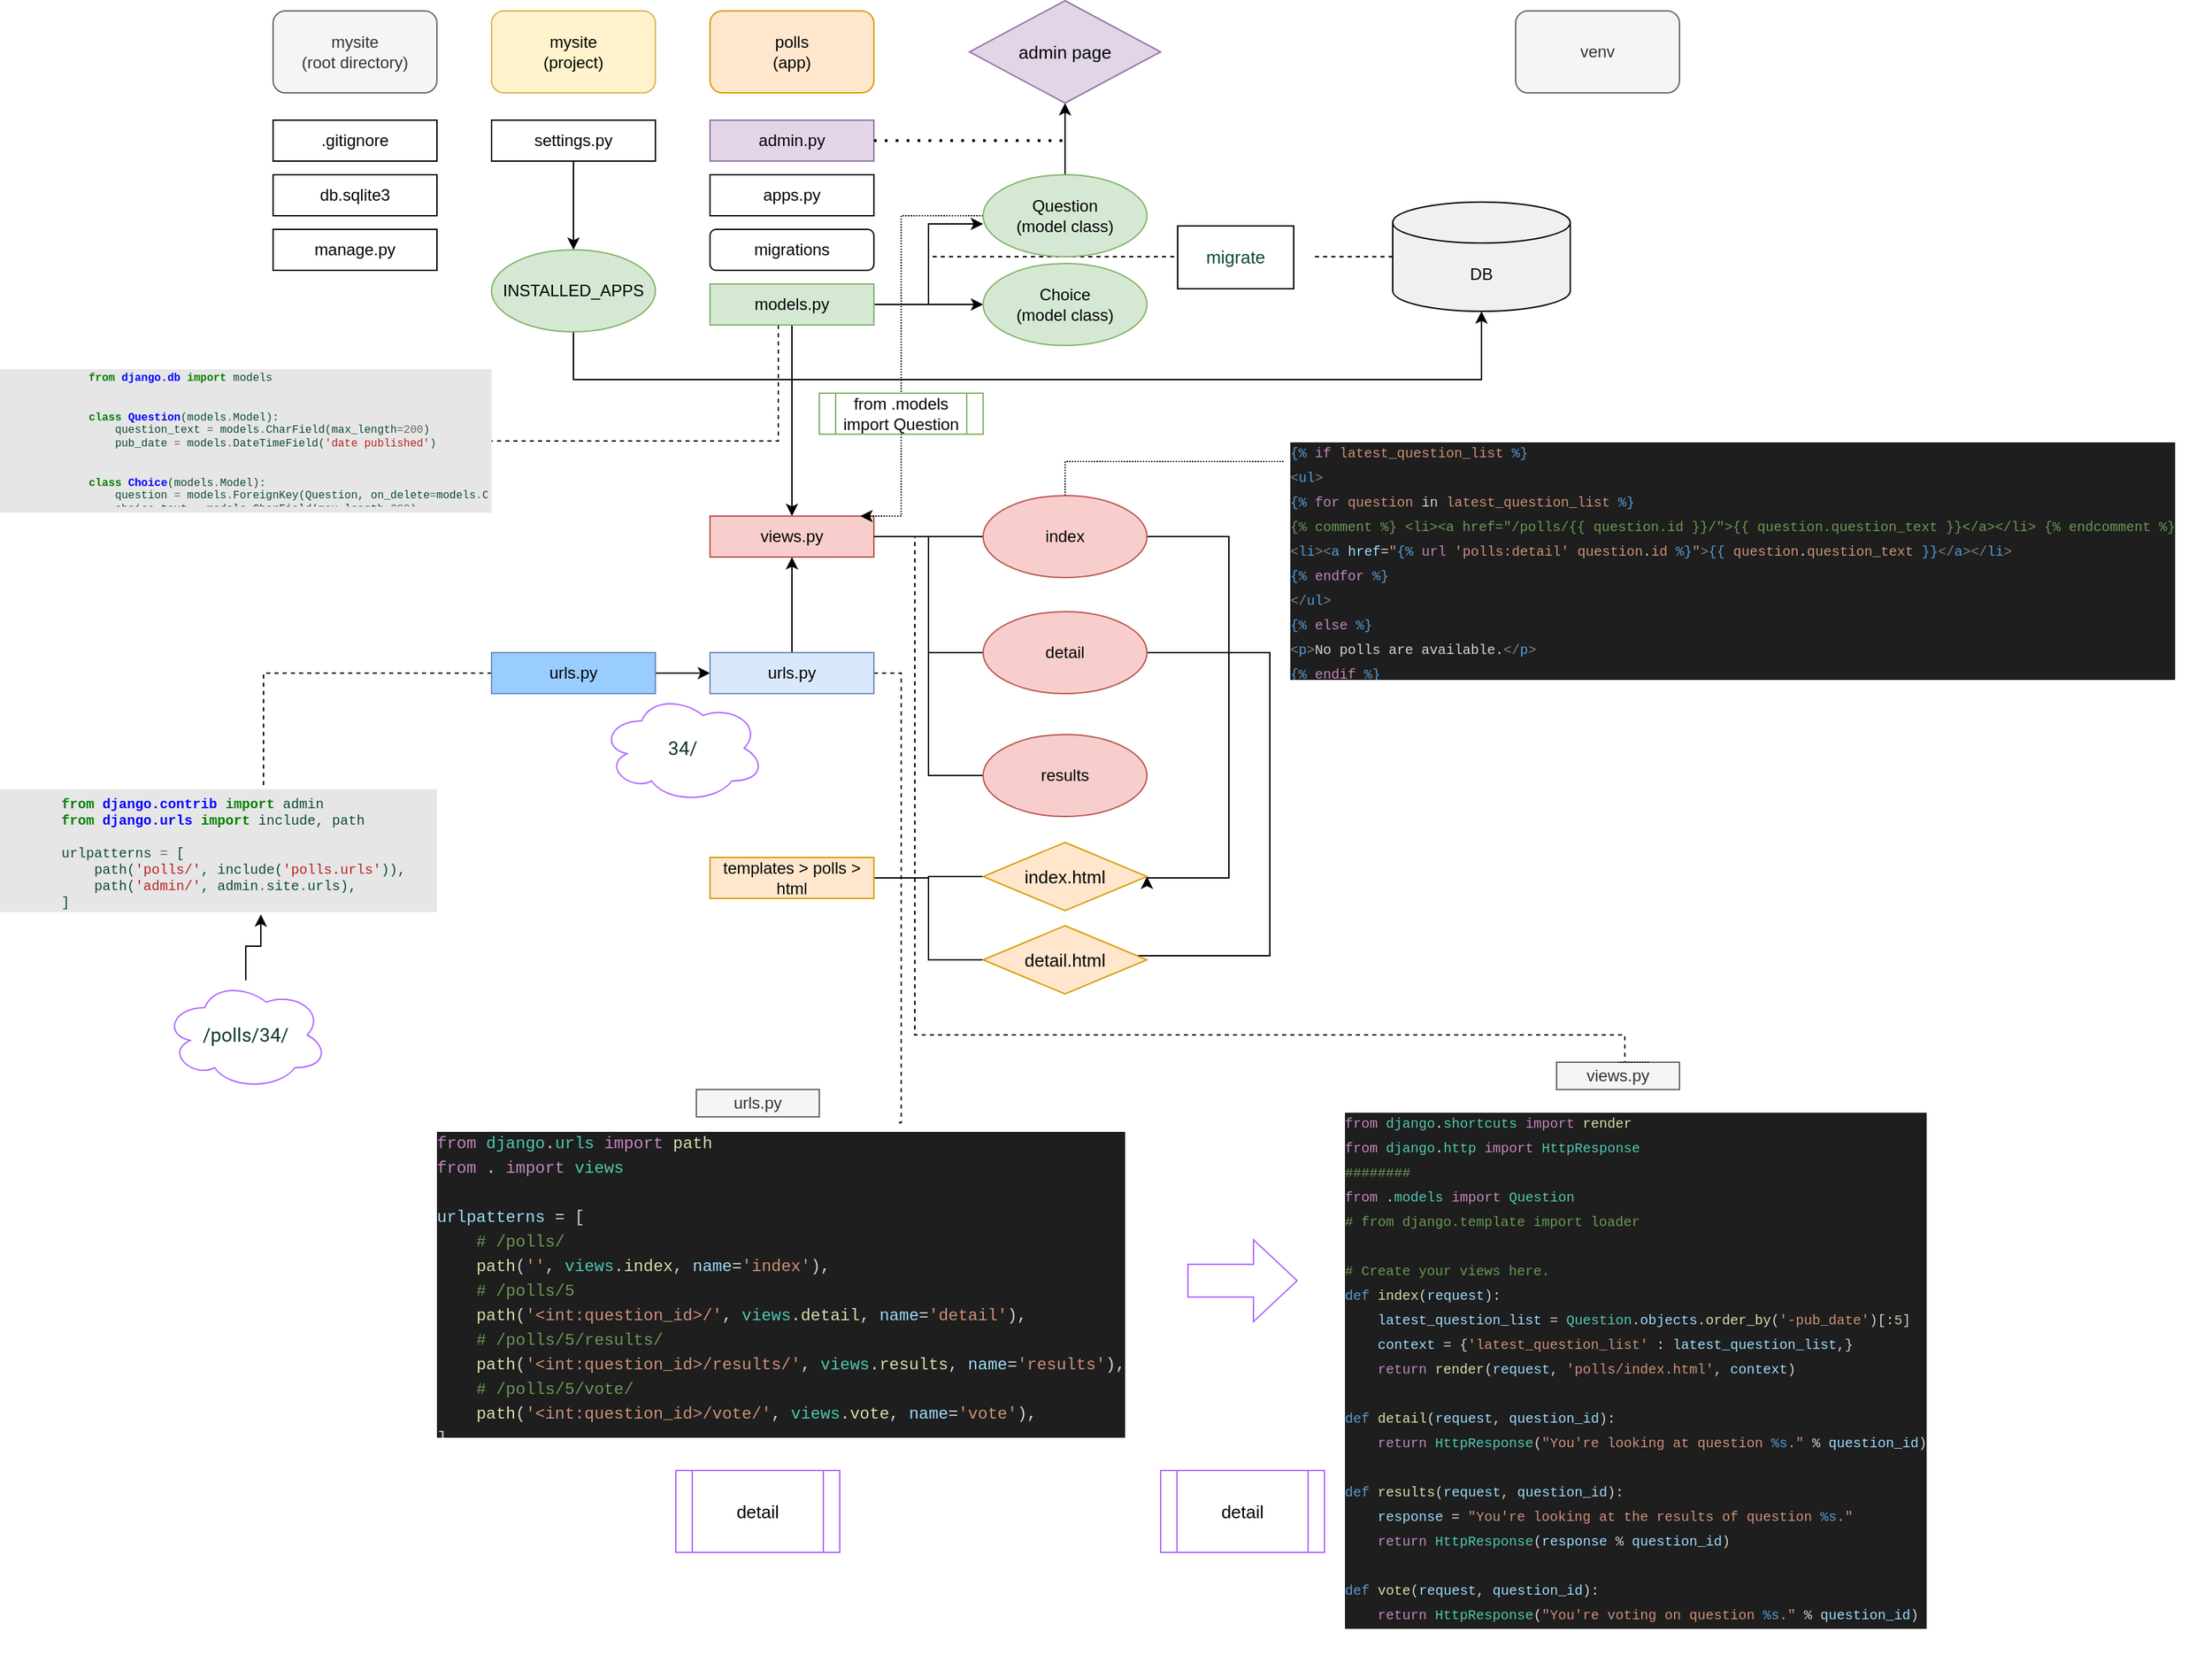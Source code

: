 <mxfile version="15.0.6" type="device"><diagram id="5Y-TuCIRkv6hMCjjfvMP" name="Page-1"><mxGraphModel dx="2521" dy="1010" grid="1" gridSize="10" guides="1" tooltips="1" connect="1" arrows="1" fold="1" page="1" pageScale="1" pageWidth="827" pageHeight="1169" math="0" shadow="0"><root><mxCell id="0"/><mxCell id="1" parent="0"/><mxCell id="mrNbtPXrURU2hSH1dkUF-2" value="mysite&lt;br&gt;(project)" style="rounded=1;whiteSpace=wrap;html=1;fillColor=#fff2cc;strokeColor=#d6b656;" parent="1" vertex="1"><mxGeometry x="200" y="40" width="120" height="60" as="geometry"/></mxCell><mxCell id="mrNbtPXrURU2hSH1dkUF-3" value="mysite&lt;br&gt;(root directory)" style="rounded=1;whiteSpace=wrap;html=1;fillColor=#f5f5f5;strokeColor=#666666;fontColor=#333333;" parent="1" vertex="1"><mxGeometry x="40" y="40" width="120" height="60" as="geometry"/></mxCell><mxCell id="mrNbtPXrURU2hSH1dkUF-4" value="polls&lt;br&gt;(app)" style="rounded=1;whiteSpace=wrap;html=1;fillColor=#ffe6cc;strokeColor=#d79b00;" parent="1" vertex="1"><mxGeometry x="360" y="40" width="120" height="60" as="geometry"/></mxCell><mxCell id="mrNbtPXrURU2hSH1dkUF-6" value=".gitignore" style="rounded=0;whiteSpace=wrap;html=1;" parent="1" vertex="1"><mxGeometry x="40" y="120" width="120" height="30" as="geometry"/></mxCell><mxCell id="mrNbtPXrURU2hSH1dkUF-10" value="db.sqlite3" style="rounded=0;whiteSpace=wrap;html=1;" parent="1" vertex="1"><mxGeometry x="40" y="160" width="120" height="30" as="geometry"/></mxCell><mxCell id="mrNbtPXrURU2hSH1dkUF-11" value="manage.py" style="rounded=0;whiteSpace=wrap;html=1;" parent="1" vertex="1"><mxGeometry x="40" y="200" width="120" height="30" as="geometry"/></mxCell><mxCell id="nq8Motgy_iEgFqAY7akt-18" value="" style="edgeStyle=orthogonalEdgeStyle;rounded=0;orthogonalLoop=1;jettySize=auto;html=1;" parent="1" source="mrNbtPXrURU2hSH1dkUF-12" target="nq8Motgy_iEgFqAY7akt-17" edge="1"><mxGeometry relative="1" as="geometry"/></mxCell><mxCell id="mrNbtPXrURU2hSH1dkUF-12" value="settings.py" style="rounded=0;whiteSpace=wrap;html=1;" parent="1" vertex="1"><mxGeometry x="200" y="120" width="120" height="30" as="geometry"/></mxCell><mxCell id="mrNbtPXrURU2hSH1dkUF-13" value="venv" style="rounded=1;whiteSpace=wrap;html=1;fillColor=#f5f5f5;strokeColor=#666666;fontColor=#333333;" parent="1" vertex="1"><mxGeometry x="950" y="40" width="120" height="60" as="geometry"/></mxCell><mxCell id="nq8Motgy_iEgFqAY7akt-3" style="edgeStyle=orthogonalEdgeStyle;rounded=0;orthogonalLoop=1;jettySize=auto;html=1;" parent="1" source="mrNbtPXrURU2hSH1dkUF-14" target="mrNbtPXrURU2hSH1dkUF-24" edge="1"><mxGeometry relative="1" as="geometry"><Array as="points"><mxPoint x="260" y="525"/></Array></mxGeometry></mxCell><mxCell id="nq8Motgy_iEgFqAY7akt-56" style="edgeStyle=orthogonalEdgeStyle;rounded=0;orthogonalLoop=1;jettySize=auto;html=1;entryX=0.603;entryY=-0.003;entryDx=0;entryDy=0;entryPerimeter=0;dashed=1;fontFamily=Helvetica;fontSize=13;endArrow=none;endFill=0;" parent="1" source="mrNbtPXrURU2hSH1dkUF-14" target="nq8Motgy_iEgFqAY7akt-7" edge="1"><mxGeometry relative="1" as="geometry"/></mxCell><mxCell id="mrNbtPXrURU2hSH1dkUF-14" value="urls.py" style="rounded=0;whiteSpace=wrap;html=1;strokeColor=#6c8ebf;fillColor=#99CCFF;" parent="1" vertex="1"><mxGeometry x="200" y="510" width="120" height="30" as="geometry"/></mxCell><mxCell id="nq8Motgy_iEgFqAY7akt-37" style="edgeStyle=orthogonalEdgeStyle;rounded=0;orthogonalLoop=1;jettySize=auto;html=1;entryX=0.5;entryY=1;entryDx=0;entryDy=0;fontFamily=Helvetica;fontSize=13;exitX=0.5;exitY=0;exitDx=0;exitDy=0;" parent="1" source="nq8Motgy_iEgFqAY7akt-28" target="nq8Motgy_iEgFqAY7akt-33" edge="1"><mxGeometry relative="1" as="geometry"/></mxCell><mxCell id="mrNbtPXrURU2hSH1dkUF-16" value="admin.py" style="rounded=0;whiteSpace=wrap;html=1;fillColor=#e1d5e7;strokeColor=#9673a6;" parent="1" vertex="1"><mxGeometry x="360" y="120" width="120" height="30" as="geometry"/></mxCell><mxCell id="mrNbtPXrURU2hSH1dkUF-17" value="apps.py" style="rounded=0;whiteSpace=wrap;html=1;" parent="1" vertex="1"><mxGeometry x="360" y="160" width="120" height="30" as="geometry"/></mxCell><mxCell id="mrNbtPXrURU2hSH1dkUF-19" value="migrations" style="rounded=1;whiteSpace=wrap;html=1;" parent="1" vertex="1"><mxGeometry x="360" y="200" width="120" height="30" as="geometry"/></mxCell><mxCell id="nq8Motgy_iEgFqAY7akt-31" value="" style="edgeStyle=orthogonalEdgeStyle;rounded=0;orthogonalLoop=1;jettySize=auto;html=1;fontFamily=Helvetica;fontSize=13;" parent="1" source="mrNbtPXrURU2hSH1dkUF-20" target="nq8Motgy_iEgFqAY7akt-30" edge="1"><mxGeometry relative="1" as="geometry"/></mxCell><mxCell id="nq8Motgy_iEgFqAY7akt-36" style="edgeStyle=orthogonalEdgeStyle;rounded=0;orthogonalLoop=1;jettySize=auto;html=1;fontFamily=Helvetica;fontSize=13;" parent="1" source="mrNbtPXrURU2hSH1dkUF-20" edge="1"><mxGeometry relative="1" as="geometry"><mxPoint x="560" y="196" as="targetPoint"/><Array as="points"><mxPoint x="520" y="255"/><mxPoint x="520" y="196"/></Array></mxGeometry></mxCell><mxCell id="nq8Motgy_iEgFqAY7akt-47" style="edgeStyle=orthogonalEdgeStyle;rounded=0;orthogonalLoop=1;jettySize=auto;html=1;fontFamily=Helvetica;fontSize=13;dashed=1;endArrow=none;endFill=0;" parent="1" source="mrNbtPXrURU2hSH1dkUF-20" edge="1"><mxGeometry relative="1" as="geometry"><mxPoint x="700" y="220" as="targetPoint"/><Array as="points"><mxPoint x="520" y="255"/><mxPoint x="520" y="220"/></Array></mxGeometry></mxCell><mxCell id="7wHqUUy4Ei_41IHJRGeG-4" style="edgeStyle=orthogonalEdgeStyle;rounded=0;orthogonalLoop=1;jettySize=auto;html=1;entryX=0.5;entryY=0;entryDx=0;entryDy=0;" edge="1" parent="1" source="mrNbtPXrURU2hSH1dkUF-20" target="mrNbtPXrURU2hSH1dkUF-21"><mxGeometry relative="1" as="geometry"/></mxCell><mxCell id="7wHqUUy4Ei_41IHJRGeG-27" style="edgeStyle=orthogonalEdgeStyle;rounded=0;orthogonalLoop=1;jettySize=auto;html=1;endArrow=none;endFill=0;dashed=1;" edge="1" parent="1" source="mrNbtPXrURU2hSH1dkUF-20" target="nq8Motgy_iEgFqAY7akt-25"><mxGeometry relative="1" as="geometry"><Array as="points"><mxPoint x="410" y="355"/></Array></mxGeometry></mxCell><mxCell id="mrNbtPXrURU2hSH1dkUF-20" value="models.py" style="rounded=0;whiteSpace=wrap;html=1;fillColor=#d5e8d4;strokeColor=#82b366;" parent="1" vertex="1"><mxGeometry x="360" y="240" width="120" height="30" as="geometry"/></mxCell><mxCell id="nq8Motgy_iEgFqAY7akt-59" style="edgeStyle=orthogonalEdgeStyle;rounded=0;orthogonalLoop=1;jettySize=auto;html=1;entryX=0;entryY=0.5;entryDx=0;entryDy=0;fontFamily=Helvetica;fontSize=13;endArrow=none;endFill=0;" parent="1" source="mrNbtPXrURU2hSH1dkUF-21" target="nq8Motgy_iEgFqAY7akt-53" edge="1"><mxGeometry relative="1" as="geometry"/></mxCell><mxCell id="nq8Motgy_iEgFqAY7akt-62" style="edgeStyle=orthogonalEdgeStyle;rounded=0;orthogonalLoop=1;jettySize=auto;html=1;entryX=0;entryY=0.5;entryDx=0;entryDy=0;fontFamily=Helvetica;fontSize=13;endArrow=none;endFill=0;" parent="1" source="mrNbtPXrURU2hSH1dkUF-21" target="nq8Motgy_iEgFqAY7akt-60" edge="1"><mxGeometry relative="1" as="geometry"/></mxCell><mxCell id="nq8Motgy_iEgFqAY7akt-64" style="edgeStyle=orthogonalEdgeStyle;rounded=0;orthogonalLoop=1;jettySize=auto;html=1;entryX=0;entryY=0.5;entryDx=0;entryDy=0;fontFamily=Helvetica;fontSize=13;endArrow=none;endFill=0;" parent="1" source="mrNbtPXrURU2hSH1dkUF-21" target="nq8Motgy_iEgFqAY7akt-61" edge="1"><mxGeometry relative="1" as="geometry"/></mxCell><mxCell id="mrNbtPXrURU2hSH1dkUF-21" value="views.py" style="rounded=0;whiteSpace=wrap;html=1;fillColor=#f8cecc;strokeColor=#b85450;" parent="1" vertex="1"><mxGeometry x="360" y="410" width="120" height="30" as="geometry"/></mxCell><mxCell id="nq8Motgy_iEgFqAY7akt-11" style="edgeStyle=orthogonalEdgeStyle;rounded=0;orthogonalLoop=1;jettySize=auto;html=1;entryX=0.5;entryY=1;entryDx=0;entryDy=0;" parent="1" source="mrNbtPXrURU2hSH1dkUF-24" target="mrNbtPXrURU2hSH1dkUF-21" edge="1"><mxGeometry relative="1" as="geometry"/></mxCell><mxCell id="nq8Motgy_iEgFqAY7akt-57" style="edgeStyle=orthogonalEdgeStyle;rounded=0;orthogonalLoop=1;jettySize=auto;html=1;entryX=0.633;entryY=-0.003;entryDx=0;entryDy=0;dashed=1;fontFamily=Helvetica;fontSize=13;endArrow=none;endFill=0;entryPerimeter=0;" parent="1" source="mrNbtPXrURU2hSH1dkUF-24" target="nq8Motgy_iEgFqAY7akt-6" edge="1"><mxGeometry relative="1" as="geometry"><Array as="points"><mxPoint x="500" y="525"/><mxPoint x="500" y="854"/></Array></mxGeometry></mxCell><mxCell id="mrNbtPXrURU2hSH1dkUF-24" value="urls.py" style="rounded=0;whiteSpace=wrap;html=1;fillColor=#dae8fc;strokeColor=#6c8ebf;" parent="1" vertex="1"><mxGeometry x="360" y="510" width="120" height="30" as="geometry"/></mxCell><mxCell id="nq8Motgy_iEgFqAY7akt-6" value="&lt;h1&gt;&lt;pre style=&quot;font-family: &amp;#34;fira mono&amp;#34; , &amp;#34;consolas&amp;#34; , &amp;#34;menlo&amp;#34; , &amp;#34;monaco&amp;#34; , &amp;#34;courier new&amp;#34; , &amp;#34;courier&amp;#34; , monospace ; font-size: 10px ; overflow-wrap: break-word ; color: rgb(12 , 75 , 51) ; margin: 15px 20px ; font-weight: 400&quot;&gt;&lt;div style=&quot;color: rgb(212 , 212 , 212) ; background-color: rgb(30 , 30 , 30) ; font-family: &amp;#34;menlo&amp;#34; , &amp;#34;monaco&amp;#34; , &amp;#34;courier new&amp;#34; , monospace ; font-size: 12px ; line-height: 18px&quot;&gt;&lt;div&gt;&lt;span style=&quot;color: #c586c0&quot;&gt;from&lt;/span&gt; &lt;span style=&quot;color: #4ec9b0&quot;&gt;django&lt;/span&gt;.&lt;span style=&quot;color: #4ec9b0&quot;&gt;urls&lt;/span&gt; &lt;span style=&quot;color: #c586c0&quot;&gt;import&lt;/span&gt; &lt;span style=&quot;color: #dcdcaa&quot;&gt;path&lt;/span&gt;&lt;/div&gt;&lt;div&gt;&lt;span style=&quot;color: #c586c0&quot;&gt;from&lt;/span&gt; . &lt;span style=&quot;color: #c586c0&quot;&gt;import&lt;/span&gt; &lt;span style=&quot;color: #4ec9b0&quot;&gt;views&lt;/span&gt;&lt;/div&gt;&lt;br&gt;&lt;div&gt;&lt;span style=&quot;color: #9cdcfe&quot;&gt;urlpatterns&lt;/span&gt; = [&lt;/div&gt;&lt;div&gt;    &lt;span style=&quot;color: #6a9955&quot;&gt;# /polls/&lt;/span&gt;&lt;/div&gt;&lt;div&gt;    &lt;span style=&quot;color: #dcdcaa&quot;&gt;path&lt;/span&gt;(&lt;span style=&quot;color: #ce9178&quot;&gt;''&lt;/span&gt;, &lt;span style=&quot;color: #4ec9b0&quot;&gt;views&lt;/span&gt;.&lt;span style=&quot;color: #dcdcaa&quot;&gt;index&lt;/span&gt;, &lt;span style=&quot;color: #9cdcfe&quot;&gt;name&lt;/span&gt;=&lt;span style=&quot;color: #ce9178&quot;&gt;'index'&lt;/span&gt;),&lt;/div&gt;&lt;div&gt;    &lt;span style=&quot;color: #6a9955&quot;&gt;# /polls/5&lt;/span&gt;&lt;/div&gt;&lt;div&gt;    &lt;span style=&quot;color: #dcdcaa&quot;&gt;path&lt;/span&gt;(&lt;span style=&quot;color: #ce9178&quot;&gt;'&amp;lt;int:question_id&amp;gt;/'&lt;/span&gt;, &lt;span style=&quot;color: #4ec9b0&quot;&gt;views&lt;/span&gt;.&lt;span style=&quot;color: #dcdcaa&quot;&gt;detail&lt;/span&gt;, &lt;span style=&quot;color: #9cdcfe&quot;&gt;name&lt;/span&gt;=&lt;span style=&quot;color: #ce9178&quot;&gt;'detail'&lt;/span&gt;),&lt;/div&gt;&lt;div&gt;    &lt;span style=&quot;color: #6a9955&quot;&gt;# /polls/5/results/&lt;/span&gt;&lt;/div&gt;&lt;div&gt;    &lt;span style=&quot;color: #dcdcaa&quot;&gt;path&lt;/span&gt;(&lt;span style=&quot;color: #ce9178&quot;&gt;'&amp;lt;int:question_id&amp;gt;/results/'&lt;/span&gt;, &lt;span style=&quot;color: #4ec9b0&quot;&gt;views&lt;/span&gt;.&lt;span style=&quot;color: #dcdcaa&quot;&gt;results&lt;/span&gt;, &lt;span style=&quot;color: #9cdcfe&quot;&gt;name&lt;/span&gt;=&lt;span style=&quot;color: #ce9178&quot;&gt;'results'&lt;/span&gt;),&lt;/div&gt;&lt;div&gt;    &lt;span style=&quot;color: #6a9955&quot;&gt;# /polls/5/vote/&lt;/span&gt;&lt;/div&gt;&lt;div&gt;    &lt;span style=&quot;color: #dcdcaa&quot;&gt;path&lt;/span&gt;(&lt;span style=&quot;color: #ce9178&quot;&gt;'&amp;lt;int:question_id&amp;gt;/vote/'&lt;/span&gt;, &lt;span style=&quot;color: #4ec9b0&quot;&gt;views&lt;/span&gt;.&lt;span style=&quot;color: #dcdcaa&quot;&gt;vote&lt;/span&gt;, &lt;span style=&quot;color: #9cdcfe&quot;&gt;name&lt;/span&gt;=&lt;span style=&quot;color: #ce9178&quot;&gt;'vote'&lt;/span&gt;),&lt;/div&gt;&lt;div&gt;]&lt;/div&gt;&lt;/div&gt;&lt;/pre&gt;&lt;/h1&gt;" style="text;html=1;strokeColor=none;spacing=5;spacingTop=-20;whiteSpace=wrap;overflow=hidden;rounded=0;fillColor=#ffffff;" parent="1" vertex="1"><mxGeometry x="135" y="855" width="570" height="230" as="geometry"/></mxCell><mxCell id="nq8Motgy_iEgFqAY7akt-7" value="&lt;h1&gt;&lt;pre style=&quot;font-family: &amp;#34;fira mono&amp;#34; , &amp;#34;consolas&amp;#34; , &amp;#34;menlo&amp;#34; , &amp;#34;monaco&amp;#34; , &amp;#34;courier new&amp;#34; , &amp;#34;courier&amp;#34; , monospace ; font-size: 10px ; overflow-wrap: break-word ; color: rgb(12 , 75 , 51) ; margin: 15px 20px ; font-weight: 400&quot;&gt;&lt;pre style=&quot;font-family: &amp;#34;fira mono&amp;#34; , &amp;#34;consolas&amp;#34; , &amp;#34;menlo&amp;#34; , &amp;#34;monaco&amp;#34; , &amp;#34;courier new&amp;#34; , &amp;#34;courier&amp;#34; , monospace ; overflow-wrap: break-word ; margin: 15px 20px&quot;&gt;&lt;span class=&quot;kn&quot; style=&quot;color: rgb(0 , 128 , 0) ; font-weight: bold&quot;&gt;from&lt;/span&gt; &lt;span class=&quot;nn&quot; style=&quot;color: rgb(0 , 0 , 255) ; font-weight: bold&quot;&gt;django.contrib&lt;/span&gt; &lt;span class=&quot;kn&quot; style=&quot;color: rgb(0 , 128 , 0) ; font-weight: bold&quot;&gt;import&lt;/span&gt; &lt;span class=&quot;n&quot;&gt;admin&lt;/span&gt;&lt;br/&gt;&lt;span class=&quot;kn&quot; style=&quot;color: rgb(0 , 128 , 0) ; font-weight: bold&quot;&gt;from&lt;/span&gt; &lt;span class=&quot;nn&quot; style=&quot;color: rgb(0 , 0 , 255) ; font-weight: bold&quot;&gt;django.urls&lt;/span&gt; &lt;span class=&quot;kn&quot; style=&quot;color: rgb(0 , 128 , 0) ; font-weight: bold&quot;&gt;import&lt;/span&gt; &lt;span class=&quot;n&quot;&gt;include&lt;/span&gt;&lt;span class=&quot;p&quot;&gt;,&lt;/span&gt; &lt;span class=&quot;n&quot;&gt;path&lt;/span&gt;&lt;br/&gt;&lt;br/&gt;&lt;span class=&quot;n&quot;&gt;urlpatterns&lt;/span&gt; &lt;span class=&quot;o&quot; style=&quot;color: rgb(102 , 102 , 102)&quot;&gt;=&lt;/span&gt; &lt;span class=&quot;p&quot;&gt;[&lt;/span&gt;&lt;br/&gt;    &lt;span class=&quot;n&quot;&gt;path&lt;/span&gt;&lt;span class=&quot;p&quot;&gt;(&lt;/span&gt;&lt;span class=&quot;s1&quot; style=&quot;color: rgb(186 , 33 , 33)&quot;&gt;'polls/'&lt;/span&gt;&lt;span class=&quot;p&quot;&gt;,&lt;/span&gt; &lt;span class=&quot;n&quot;&gt;include&lt;/span&gt;&lt;span class=&quot;p&quot;&gt;(&lt;/span&gt;&lt;span class=&quot;s1&quot; style=&quot;color: rgb(186 , 33 , 33)&quot;&gt;'polls.urls'&lt;/span&gt;&lt;span class=&quot;p&quot;&gt;)),&lt;/span&gt;&lt;br/&gt;    &lt;span class=&quot;n&quot;&gt;path&lt;/span&gt;&lt;span class=&quot;p&quot;&gt;(&lt;/span&gt;&lt;span class=&quot;s1&quot; style=&quot;color: rgb(186 , 33 , 33)&quot;&gt;'admin/'&lt;/span&gt;&lt;span class=&quot;p&quot;&gt;,&lt;/span&gt; &lt;span class=&quot;n&quot;&gt;admin&lt;/span&gt;&lt;span class=&quot;o&quot; style=&quot;color: rgb(102 , 102 , 102)&quot;&gt;.&lt;/span&gt;&lt;span class=&quot;n&quot;&gt;site&lt;/span&gt;&lt;span class=&quot;o&quot; style=&quot;color: rgb(102 , 102 , 102)&quot;&gt;.&lt;/span&gt;&lt;span class=&quot;n&quot;&gt;urls&lt;/span&gt;&lt;span class=&quot;p&quot;&gt;),&lt;/span&gt;&lt;br/&gt;&lt;span class=&quot;p&quot;&gt;]&lt;/span&gt;&lt;/pre&gt;&lt;/pre&gt;&lt;/h1&gt;" style="text;html=1;strokeColor=none;spacing=5;spacingTop=-20;whiteSpace=wrap;overflow=hidden;rounded=0;fillColor=#E6E6E6;" parent="1" vertex="1"><mxGeometry x="-160" y="610" width="320" height="90" as="geometry"/></mxCell><mxCell id="nq8Motgy_iEgFqAY7akt-55" style="edgeStyle=orthogonalEdgeStyle;rounded=0;orthogonalLoop=1;jettySize=auto;html=1;dashed=1;fontFamily=Helvetica;fontSize=13;endArrow=none;endFill=0;" parent="1" source="nq8Motgy_iEgFqAY7akt-8" edge="1"><mxGeometry relative="1" as="geometry"><mxPoint x="480" y="425" as="targetPoint"/><Array as="points"><mxPoint x="1030" y="790"/><mxPoint x="510" y="790"/><mxPoint x="510" y="425"/></Array></mxGeometry></mxCell><mxCell id="nq8Motgy_iEgFqAY7akt-8" value="&lt;h1&gt;&lt;pre style=&quot;overflow-wrap: break-word ; margin: 15px 20px ; font-weight: 400 ; font-size: 8px ; font-family: &amp;#34;fira mono&amp;#34; , &amp;#34;consolas&amp;#34; , &amp;#34;menlo&amp;#34; , &amp;#34;monaco&amp;#34; , &amp;#34;courier new&amp;#34; , &amp;#34;courier&amp;#34; , monospace ; color: rgb(12 , 75 , 51)&quot;&gt;&lt;pre style=&quot;font-family: &amp;#34;fira mono&amp;#34; , &amp;#34;consolas&amp;#34; , &amp;#34;menlo&amp;#34; , &amp;#34;monaco&amp;#34; , &amp;#34;courier new&amp;#34; , &amp;#34;courier&amp;#34; , monospace ; overflow-wrap: break-word ; margin: 15px 20px ; font-size: 9px&quot;&gt;&lt;div style=&quot;color: rgb(212 , 212 , 212) ; background-color: rgb(30 , 30 , 30) ; font-family: &amp;#34;menlo&amp;#34; , &amp;#34;monaco&amp;#34; , &amp;#34;courier new&amp;#34; , monospace ; line-height: 18px&quot;&gt;&lt;div style=&quot;font-family: &amp;#34;menlo&amp;#34; , &amp;#34;monaco&amp;#34; , &amp;#34;courier new&amp;#34; , monospace ; font-size: 10px ; line-height: 18px&quot;&gt;&lt;div style=&quot;font-family: &amp;#34;menlo&amp;#34; , &amp;#34;monaco&amp;#34; , &amp;#34;courier new&amp;#34; , monospace ; line-height: 18px&quot;&gt;&lt;div&gt;&lt;span style=&quot;color: #c586c0&quot;&gt;from&lt;/span&gt; &lt;span style=&quot;color: #4ec9b0&quot;&gt;django&lt;/span&gt;.&lt;span style=&quot;color: #4ec9b0&quot;&gt;shortcuts&lt;/span&gt; &lt;span style=&quot;color: #c586c0&quot;&gt;import&lt;/span&gt; &lt;span style=&quot;color: #dcdcaa&quot;&gt;render&lt;/span&gt;&lt;/div&gt;&lt;div&gt;&lt;span style=&quot;color: #c586c0&quot;&gt;from&lt;/span&gt; &lt;span style=&quot;color: #4ec9b0&quot;&gt;django&lt;/span&gt;.&lt;span style=&quot;color: #4ec9b0&quot;&gt;http&lt;/span&gt; &lt;span style=&quot;color: #c586c0&quot;&gt;import&lt;/span&gt; &lt;span style=&quot;color: #4ec9b0&quot;&gt;HttpResponse&lt;/span&gt;&lt;/div&gt;&lt;div&gt;&lt;span style=&quot;color: #6a9955&quot;&gt;########&lt;/span&gt;&lt;/div&gt;&lt;div&gt;&lt;span style=&quot;color: #c586c0&quot;&gt;from&lt;/span&gt; .&lt;span style=&quot;color: #4ec9b0&quot;&gt;models&lt;/span&gt; &lt;span style=&quot;color: #c586c0&quot;&gt;import&lt;/span&gt; &lt;span style=&quot;color: #4ec9b0&quot;&gt;Question&lt;/span&gt;&lt;/div&gt;&lt;div&gt;&lt;span style=&quot;color: #6a9955&quot;&gt;# from django.template import loader&lt;/span&gt;&lt;/div&gt;&lt;br&gt;&lt;div&gt;&lt;span style=&quot;color: #6a9955&quot;&gt;# Create your views here.&lt;/span&gt;&lt;/div&gt;&lt;div&gt;&lt;span style=&quot;color: #569cd6&quot;&gt;def&lt;/span&gt; &lt;span style=&quot;color: #dcdcaa&quot;&gt;index&lt;/span&gt;(&lt;span style=&quot;color: #9cdcfe&quot;&gt;request&lt;/span&gt;):&lt;/div&gt;&lt;div&gt;    &lt;span style=&quot;color: #9cdcfe&quot;&gt;latest_question_list&lt;/span&gt; = &lt;span style=&quot;color: #4ec9b0&quot;&gt;Question&lt;/span&gt;.&lt;span style=&quot;color: #9cdcfe&quot;&gt;objects&lt;/span&gt;.&lt;span style=&quot;color: #dcdcaa&quot;&gt;order_by&lt;/span&gt;(&lt;span style=&quot;color: #ce9178&quot;&gt;'-pub_date'&lt;/span&gt;)[:&lt;span style=&quot;color: #b5cea8&quot;&gt;5&lt;/span&gt;]&lt;/div&gt;&lt;div&gt;    &lt;span style=&quot;color: #9cdcfe&quot;&gt;context&lt;/span&gt; = {&lt;span style=&quot;color: #ce9178&quot;&gt;'latest_question_list'&lt;/span&gt; : &lt;span style=&quot;color: #9cdcfe&quot;&gt;latest_question_list&lt;/span&gt;,}&lt;/div&gt;&lt;div&gt;    &lt;span style=&quot;color: #c586c0&quot;&gt;return&lt;/span&gt; &lt;span style=&quot;color: #dcdcaa&quot;&gt;render&lt;/span&gt;(&lt;span style=&quot;color: #9cdcfe&quot;&gt;request&lt;/span&gt;, &lt;span style=&quot;color: #ce9178&quot;&gt;'polls/index.html'&lt;/span&gt;, &lt;span style=&quot;color: #9cdcfe&quot;&gt;context&lt;/span&gt;)&lt;/div&gt;&lt;br&gt;&lt;div&gt;&lt;span style=&quot;color: #569cd6&quot;&gt;def&lt;/span&gt; &lt;span style=&quot;color: #dcdcaa&quot;&gt;detail&lt;/span&gt;(&lt;span style=&quot;color: #9cdcfe&quot;&gt;request&lt;/span&gt;, &lt;span style=&quot;color: #9cdcfe&quot;&gt;question_id&lt;/span&gt;):&lt;/div&gt;&lt;div&gt;    &lt;span style=&quot;color: #c586c0&quot;&gt;return&lt;/span&gt; &lt;span style=&quot;color: #4ec9b0&quot;&gt;HttpResponse&lt;/span&gt;(&lt;span style=&quot;color: #ce9178&quot;&gt;&quot;You're looking at question &lt;/span&gt;&lt;span style=&quot;color: #569cd6&quot;&gt;%s&lt;/span&gt;&lt;span style=&quot;color: #ce9178&quot;&gt;.&quot;&lt;/span&gt; % &lt;span style=&quot;color: #9cdcfe&quot;&gt;question_id&lt;/span&gt;)&lt;/div&gt;&lt;br&gt;&lt;div&gt;&lt;span style=&quot;color: #569cd6&quot;&gt;def&lt;/span&gt; &lt;span style=&quot;color: #dcdcaa&quot;&gt;results&lt;/span&gt;(&lt;span style=&quot;color: #9cdcfe&quot;&gt;request&lt;/span&gt;, &lt;span style=&quot;color: #9cdcfe&quot;&gt;question_id&lt;/span&gt;):&lt;/div&gt;&lt;div&gt;    &lt;span style=&quot;color: #9cdcfe&quot;&gt;response&lt;/span&gt; = &lt;span style=&quot;color: #ce9178&quot;&gt;&quot;You're looking at the results of question &lt;/span&gt;&lt;span style=&quot;color: #569cd6&quot;&gt;%s&lt;/span&gt;&lt;span style=&quot;color: #ce9178&quot;&gt;.&quot;&lt;/span&gt;&lt;/div&gt;&lt;div&gt;    &lt;span style=&quot;color: #c586c0&quot;&gt;return&lt;/span&gt; &lt;span style=&quot;color: #4ec9b0&quot;&gt;HttpResponse&lt;/span&gt;(&lt;span style=&quot;color: #9cdcfe&quot;&gt;response&lt;/span&gt; % &lt;span style=&quot;color: #9cdcfe&quot;&gt;question_id&lt;/span&gt;)&lt;/div&gt;&lt;br&gt;&lt;div&gt;&lt;span style=&quot;color: #569cd6&quot;&gt;def&lt;/span&gt; &lt;span style=&quot;color: #dcdcaa&quot;&gt;vote&lt;/span&gt;(&lt;span style=&quot;color: #9cdcfe&quot;&gt;request&lt;/span&gt;, &lt;span style=&quot;color: #9cdcfe&quot;&gt;question_id&lt;/span&gt;):&lt;/div&gt;&lt;div&gt;    &lt;span style=&quot;color: #c586c0&quot;&gt;return&lt;/span&gt; &lt;span style=&quot;color: #4ec9b0&quot;&gt;HttpResponse&lt;/span&gt;(&lt;span style=&quot;color: #ce9178&quot;&gt;&quot;You're voting on question &lt;/span&gt;&lt;span style=&quot;color: #569cd6&quot;&gt;%s&lt;/span&gt;&lt;span style=&quot;color: #ce9178&quot;&gt;.&quot;&lt;/span&gt; % &lt;span style=&quot;color: #9cdcfe&quot;&gt;question_id&lt;/span&gt;)&lt;/div&gt;&lt;/div&gt;&lt;/div&gt;&lt;/div&gt;&lt;/pre&gt;&lt;/pre&gt;&lt;/h1&gt;" style="text;html=1;strokeColor=none;spacing=5;spacingTop=-20;overflow=hidden;rounded=0;whiteSpace=wrap;verticalAlign=middle;align=left;imageAspect=1;fillColor=#ffffff;" parent="1" vertex="1"><mxGeometry x="780" y="830" width="530" height="430" as="geometry"/></mxCell><mxCell id="nq8Motgy_iEgFqAY7akt-22" style="edgeStyle=orthogonalEdgeStyle;rounded=0;orthogonalLoop=1;jettySize=auto;html=1;entryX=0.5;entryY=1;entryDx=0;entryDy=0;entryPerimeter=0;startArrow=none;" parent="1" source="nq8Motgy_iEgFqAY7akt-17" target="nq8Motgy_iEgFqAY7akt-19" edge="1"><mxGeometry relative="1" as="geometry"><Array as="points"><mxPoint x="260" y="310"/><mxPoint x="925" y="310"/></Array></mxGeometry></mxCell><mxCell id="nq8Motgy_iEgFqAY7akt-17" value="&lt;span&gt;INSTALLED_APPS&lt;/span&gt;" style="ellipse;whiteSpace=wrap;html=1;rounded=0;fillColor=#d5e8d4;strokeColor=#82b366;" parent="1" vertex="1"><mxGeometry x="200" y="215" width="120" height="60" as="geometry"/></mxCell><mxCell id="nq8Motgy_iEgFqAY7akt-52" value="" style="edgeStyle=orthogonalEdgeStyle;rounded=0;orthogonalLoop=1;jettySize=auto;html=1;dashed=1;fontFamily=Helvetica;fontSize=13;endArrow=none;endFill=0;" parent="1" source="nq8Motgy_iEgFqAY7akt-19" target="nq8Motgy_iEgFqAY7akt-23" edge="1"><mxGeometry relative="1" as="geometry"/></mxCell><mxCell id="nq8Motgy_iEgFqAY7akt-19" value="DB" style="shape=cylinder3;whiteSpace=wrap;html=1;boundedLbl=1;backgroundOutline=1;size=15;rounded=0;fillColor=#F0F0F0;gradientColor=none;align=center;verticalAlign=middle;" parent="1" vertex="1"><mxGeometry x="860" y="180" width="130" height="80" as="geometry"/></mxCell><mxCell id="nq8Motgy_iEgFqAY7akt-23" value="&lt;div style=&quot;font-size: 13px; overflow-wrap: break-word; color: rgb(12, 75, 51); margin: 15px 20px; text-align: left;&quot;&gt;migrate&lt;/div&gt;" style="text;html=1;strokeColor=none;align=center;verticalAlign=middle;rounded=0;labelBorderColor=#000000;spacing=0;spacingTop=0;spacingLeft=0;fontSize=13;whiteSpace=wrap;spacingBottom=0;fontFamily=Helvetica;horizontal=1;" parent="1" vertex="1"><mxGeometry x="690" y="200" width="110" height="40" as="geometry"/></mxCell><mxCell id="nq8Motgy_iEgFqAY7akt-25" value="&lt;h1&gt;&lt;pre style=&quot;overflow-wrap: break-word ; margin: 15px 20px&quot;&gt;&lt;pre style=&quot;overflow-wrap: break-word ; margin: 15px 20px ; font-size: 8px&quot;&gt;&lt;pre style=&quot;font-family: &amp;#34;fira mono&amp;#34; , &amp;#34;consolas&amp;#34; , &amp;#34;menlo&amp;#34; , &amp;#34;monaco&amp;#34; , &amp;#34;courier new&amp;#34; , &amp;#34;courier&amp;#34; , monospace ; overflow-wrap: break-word ; color: rgb(12 , 75 , 51) ; margin: 15px 20px ; font-weight: 400&quot;&gt;&lt;span class=&quot;kn&quot; style=&quot;color: rgb(0 , 128 , 0) ; font-weight: bold&quot;&gt;from&lt;/span&gt; &lt;span class=&quot;nn&quot; style=&quot;color: rgb(0 , 0 , 255) ; font-weight: bold&quot;&gt;django.db&lt;/span&gt; &lt;span class=&quot;kn&quot; style=&quot;color: rgb(0 , 128 , 0) ; font-weight: bold&quot;&gt;import&lt;/span&gt; &lt;span class=&quot;n&quot;&gt;models&lt;/span&gt;&lt;br/&gt;&lt;br/&gt;&lt;br/&gt;&lt;span class=&quot;k&quot; style=&quot;color: rgb(0 , 128 , 0) ; font-weight: bold&quot;&gt;class&lt;/span&gt; &lt;span class=&quot;nc&quot; style=&quot;color: rgb(0 , 0 , 255) ; font-weight: bold&quot;&gt;Question&lt;/span&gt;&lt;span class=&quot;p&quot;&gt;(&lt;/span&gt;&lt;span class=&quot;n&quot;&gt;models&lt;/span&gt;&lt;span class=&quot;o&quot; style=&quot;color: rgb(102 , 102 , 102)&quot;&gt;.&lt;/span&gt;&lt;span class=&quot;n&quot;&gt;Model&lt;/span&gt;&lt;span class=&quot;p&quot;&gt;):&lt;/span&gt;&lt;br/&gt;    &lt;span class=&quot;n&quot;&gt;question_text&lt;/span&gt; &lt;span class=&quot;o&quot; style=&quot;color: rgb(102 , 102 , 102)&quot;&gt;=&lt;/span&gt; &lt;span class=&quot;n&quot;&gt;models&lt;/span&gt;&lt;span class=&quot;o&quot; style=&quot;color: rgb(102 , 102 , 102)&quot;&gt;.&lt;/span&gt;&lt;span class=&quot;n&quot;&gt;CharField&lt;/span&gt;&lt;span class=&quot;p&quot;&gt;(&lt;/span&gt;&lt;span class=&quot;n&quot;&gt;max_length&lt;/span&gt;&lt;span class=&quot;o&quot; style=&quot;color: rgb(102 , 102 , 102)&quot;&gt;=&lt;/span&gt;&lt;span class=&quot;mi&quot; style=&quot;color: rgb(102 , 102 , 102)&quot;&gt;200&lt;/span&gt;&lt;span class=&quot;p&quot;&gt;)&lt;/span&gt;&lt;br/&gt;    &lt;span class=&quot;n&quot;&gt;pub_date&lt;/span&gt; &lt;span class=&quot;o&quot; style=&quot;color: rgb(102 , 102 , 102)&quot;&gt;=&lt;/span&gt; &lt;span class=&quot;n&quot;&gt;models&lt;/span&gt;&lt;span class=&quot;o&quot; style=&quot;color: rgb(102 , 102 , 102)&quot;&gt;.&lt;/span&gt;&lt;span class=&quot;n&quot;&gt;DateTimeField&lt;/span&gt;&lt;span class=&quot;p&quot;&gt;(&lt;/span&gt;&lt;span class=&quot;s1&quot; style=&quot;color: rgb(186 , 33 , 33)&quot;&gt;'date published'&lt;/span&gt;&lt;span class=&quot;p&quot;&gt;)&lt;/span&gt;&lt;br/&gt;&lt;br/&gt;&lt;br/&gt;&lt;span class=&quot;k&quot; style=&quot;color: rgb(0 , 128 , 0) ; font-weight: bold&quot;&gt;class&lt;/span&gt; &lt;span class=&quot;nc&quot; style=&quot;color: rgb(0 , 0 , 255) ; font-weight: bold&quot;&gt;Choice&lt;/span&gt;&lt;span class=&quot;p&quot;&gt;(&lt;/span&gt;&lt;span class=&quot;n&quot;&gt;models&lt;/span&gt;&lt;span class=&quot;o&quot; style=&quot;color: rgb(102 , 102 , 102)&quot;&gt;.&lt;/span&gt;&lt;span class=&quot;n&quot;&gt;Model&lt;/span&gt;&lt;span class=&quot;p&quot;&gt;):&lt;/span&gt;&lt;br/&gt;    &lt;span class=&quot;n&quot;&gt;question&lt;/span&gt; &lt;span class=&quot;o&quot; style=&quot;color: rgb(102 , 102 , 102)&quot;&gt;=&lt;/span&gt; &lt;span class=&quot;n&quot;&gt;models&lt;/span&gt;&lt;span class=&quot;o&quot; style=&quot;color: rgb(102 , 102 , 102)&quot;&gt;.&lt;/span&gt;&lt;span class=&quot;n&quot;&gt;ForeignKey&lt;/span&gt;&lt;span class=&quot;p&quot;&gt;(&lt;/span&gt;&lt;span class=&quot;n&quot;&gt;Question&lt;/span&gt;&lt;span class=&quot;p&quot;&gt;,&lt;/span&gt; &lt;span class=&quot;n&quot;&gt;on_delete&lt;/span&gt;&lt;span class=&quot;o&quot; style=&quot;color: rgb(102 , 102 , 102)&quot;&gt;=&lt;/span&gt;&lt;span class=&quot;n&quot;&gt;models&lt;/span&gt;&lt;span class=&quot;o&quot; style=&quot;color: rgb(102 , 102 , 102)&quot;&gt;.&lt;/span&gt;&lt;span class=&quot;n&quot;&gt;CASCADE&lt;/span&gt;&lt;span class=&quot;p&quot;&gt;)&lt;/span&gt;&lt;br/&gt;    &lt;span class=&quot;n&quot;&gt;choice_text&lt;/span&gt; &lt;span class=&quot;o&quot; style=&quot;color: rgb(102 , 102 , 102)&quot;&gt;=&lt;/span&gt; &lt;span class=&quot;n&quot;&gt;models&lt;/span&gt;&lt;span class=&quot;o&quot; style=&quot;color: rgb(102 , 102 , 102)&quot;&gt;.&lt;/span&gt;&lt;span class=&quot;n&quot;&gt;CharField&lt;/span&gt;&lt;span class=&quot;p&quot;&gt;(&lt;/span&gt;&lt;span class=&quot;n&quot;&gt;max_length&lt;/span&gt;&lt;span class=&quot;o&quot; style=&quot;color: rgb(102 , 102 , 102)&quot;&gt;=&lt;/span&gt;&lt;span class=&quot;mi&quot; style=&quot;color: rgb(102 , 102 , 102)&quot;&gt;200&lt;/span&gt;&lt;span class=&quot;p&quot;&gt;)&lt;/span&gt;&lt;br/&gt;    &lt;span class=&quot;n&quot;&gt;votes&lt;/span&gt; &lt;span class=&quot;o&quot; style=&quot;color: rgb(102 , 102 , 102)&quot;&gt;=&lt;/span&gt; &lt;span class=&quot;n&quot;&gt;models&lt;/span&gt;&lt;span class=&quot;o&quot; style=&quot;color: rgb(102 , 102 , 102)&quot;&gt;.&lt;/span&gt;&lt;span class=&quot;n&quot;&gt;IntegerField&lt;/span&gt;&lt;span class=&quot;p&quot;&gt;(&lt;/span&gt;&lt;span class=&quot;n&quot;&gt;default&lt;/span&gt;&lt;span class=&quot;o&quot; style=&quot;color: rgb(102 , 102 , 102)&quot;&gt;=&lt;/span&gt;&lt;span class=&quot;mi&quot; style=&quot;color: rgb(102 , 102 , 102)&quot;&gt;0&lt;/span&gt;&lt;span class=&quot;p&quot;&gt;)&lt;/span&gt;&lt;/pre&gt;&lt;/pre&gt;&lt;/pre&gt;&lt;/h1&gt;" style="text;html=1;strokeColor=none;spacing=5;spacingTop=-20;overflow=hidden;rounded=0;whiteSpace=wrap;verticalAlign=middle;align=left;imageAspect=1;fillColor=#E6E6E6;" parent="1" vertex="1"><mxGeometry x="-160" y="302.5" width="360" height="105" as="geometry"/></mxCell><mxCell id="7wHqUUy4Ei_41IHJRGeG-6" style="edgeStyle=orthogonalEdgeStyle;rounded=0;orthogonalLoop=1;jettySize=auto;html=1;entryX=0.917;entryY=0;entryDx=0;entryDy=0;entryPerimeter=0;dashed=1;dashPattern=1 1;" edge="1" parent="1" source="nq8Motgy_iEgFqAY7akt-28" target="mrNbtPXrURU2hSH1dkUF-21"><mxGeometry relative="1" as="geometry"><Array as="points"><mxPoint x="500" y="190"/><mxPoint x="500" y="410"/></Array></mxGeometry></mxCell><mxCell id="nq8Motgy_iEgFqAY7akt-28" value="Question&lt;br&gt;(model class)" style="ellipse;whiteSpace=wrap;html=1;rounded=0;strokeColor=#82b366;fillColor=#d5e8d4;" parent="1" vertex="1"><mxGeometry x="560" y="160" width="120" height="60" as="geometry"/></mxCell><mxCell id="nq8Motgy_iEgFqAY7akt-30" value="Choice&lt;br&gt;(model class)" style="ellipse;whiteSpace=wrap;html=1;rounded=0;strokeColor=#82b366;fillColor=#d5e8d4;" parent="1" vertex="1"><mxGeometry x="560" y="225" width="120" height="60" as="geometry"/></mxCell><mxCell id="nq8Motgy_iEgFqAY7akt-33" value="admin page" style="rhombus;whiteSpace=wrap;html=1;rounded=0;fontFamily=Helvetica;fontSize=13;fillColor=#e1d5e7;align=center;verticalAlign=middle;strokeColor=#9673a6;" parent="1" vertex="1"><mxGeometry x="550" y="32.5" width="140" height="75" as="geometry"/></mxCell><mxCell id="nq8Motgy_iEgFqAY7akt-39" value="" style="endArrow=none;dashed=1;html=1;dashPattern=1 3;strokeWidth=2;fontFamily=Helvetica;fontSize=13;exitX=1;exitY=0.5;exitDx=0;exitDy=0;" parent="1" source="mrNbtPXrURU2hSH1dkUF-16" edge="1"><mxGeometry width="50" height="50" relative="1" as="geometry"><mxPoint x="720" y="420" as="sourcePoint"/><mxPoint x="620" y="135" as="targetPoint"/></mxGeometry></mxCell><mxCell id="nq8Motgy_iEgFqAY7akt-86" style="edgeStyle=orthogonalEdgeStyle;rounded=0;orthogonalLoop=1;jettySize=auto;html=1;entryX=1;entryY=0.5;entryDx=0;entryDy=0;fontFamily=Helvetica;fontSize=13;endArrow=classic;endFill=1;" parent="1" source="nq8Motgy_iEgFqAY7akt-53" target="nq8Motgy_iEgFqAY7akt-83" edge="1"><mxGeometry relative="1" as="geometry"><Array as="points"><mxPoint x="740" y="425"/><mxPoint x="740" y="675"/></Array></mxGeometry></mxCell><mxCell id="7wHqUUy4Ei_41IHJRGeG-32" style="edgeStyle=orthogonalEdgeStyle;rounded=0;orthogonalLoop=1;jettySize=auto;html=1;dashed=1;dashPattern=1 1;endArrow=none;endFill=0;" edge="1" parent="1" source="nq8Motgy_iEgFqAY7akt-53" target="7wHqUUy4Ei_41IHJRGeG-10"><mxGeometry relative="1" as="geometry"><Array as="points"><mxPoint x="620" y="370"/></Array></mxGeometry></mxCell><mxCell id="nq8Motgy_iEgFqAY7akt-53" value="index" style="ellipse;whiteSpace=wrap;html=1;rounded=0;strokeColor=#b85450;fillColor=#f8cecc;" parent="1" vertex="1"><mxGeometry x="560" y="395" width="120" height="60" as="geometry"/></mxCell><mxCell id="7wHqUUy4Ei_41IHJRGeG-2" style="edgeStyle=orthogonalEdgeStyle;rounded=0;orthogonalLoop=1;jettySize=auto;html=1;entryX=1;entryY=0.75;entryDx=0;entryDy=0;" edge="1" parent="1" source="nq8Motgy_iEgFqAY7akt-60" target="7wHqUUy4Ei_41IHJRGeG-1"><mxGeometry relative="1" as="geometry"><Array as="points"><mxPoint x="770" y="510"/><mxPoint x="770" y="732"/></Array></mxGeometry></mxCell><mxCell id="nq8Motgy_iEgFqAY7akt-60" value="detail" style="ellipse;whiteSpace=wrap;html=1;rounded=0;strokeColor=#b85450;fillColor=#f8cecc;" parent="1" vertex="1"><mxGeometry x="560" y="480" width="120" height="60" as="geometry"/></mxCell><mxCell id="nq8Motgy_iEgFqAY7akt-61" value="results" style="ellipse;whiteSpace=wrap;html=1;rounded=0;strokeColor=#b85450;fillColor=#f8cecc;" parent="1" vertex="1"><mxGeometry x="560" y="570" width="120" height="60" as="geometry"/></mxCell><mxCell id="nq8Motgy_iEgFqAY7akt-71" style="edgeStyle=orthogonalEdgeStyle;rounded=0;orthogonalLoop=1;jettySize=auto;html=1;entryX=0.597;entryY=1.019;entryDx=0;entryDy=0;entryPerimeter=0;fontFamily=Helvetica;fontSize=13;endArrow=classic;endFill=1;" parent="1" source="nq8Motgy_iEgFqAY7akt-66" target="nq8Motgy_iEgFqAY7akt-7" edge="1"><mxGeometry relative="1" as="geometry"/></mxCell><mxCell id="nq8Motgy_iEgFqAY7akt-66" value="&lt;span style=&quot;color: rgb(12 , 60 , 38) ; font-family: &amp;#34;roboto&amp;#34; , &amp;#34;corbel&amp;#34; , &amp;#34;avenir&amp;#34; , &amp;#34;lucida grande&amp;#34; , &amp;#34;lucida sans&amp;#34; , sans-serif ; font-size: 14px ; background-color: rgb(255 , 255 , 255)&quot;&gt;/polls/34/&lt;/span&gt;" style="ellipse;shape=cloud;whiteSpace=wrap;html=1;rounded=0;fontFamily=Helvetica;fontSize=13;gradientColor=none;align=center;verticalAlign=middle;strokeColor=#B266FF;" parent="1" vertex="1"><mxGeometry x="-40" y="750" width="120" height="80" as="geometry"/></mxCell><mxCell id="nq8Motgy_iEgFqAY7akt-72" value="&lt;span style=&quot;color: rgb(12 , 60 , 38) ; font-family: &amp;#34;roboto&amp;#34; , &amp;#34;corbel&amp;#34; , &amp;#34;avenir&amp;#34; , &amp;#34;lucida grande&amp;#34; , &amp;#34;lucida sans&amp;#34; , sans-serif ; font-size: 14px ; background-color: rgb(255 , 255 , 255)&quot;&gt;34/&lt;/span&gt;" style="ellipse;shape=cloud;whiteSpace=wrap;html=1;rounded=0;fontFamily=Helvetica;fontSize=13;gradientColor=none;align=center;verticalAlign=middle;strokeColor=#B266FF;" parent="1" vertex="1"><mxGeometry x="280" y="540" width="120" height="80" as="geometry"/></mxCell><mxCell id="nq8Motgy_iEgFqAY7akt-75" value="detail" style="shape=process;whiteSpace=wrap;html=1;backgroundOutline=1;rounded=0;fontFamily=Helvetica;fontSize=13;strokeColor=#B266FF;fillColor=#ffffff;gradientColor=none;align=center;verticalAlign=middle;" parent="1" vertex="1"><mxGeometry x="335" y="1109" width="120" height="60" as="geometry"/></mxCell><mxCell id="nq8Motgy_iEgFqAY7akt-76" value="detail" style="shape=process;whiteSpace=wrap;html=1;backgroundOutline=1;rounded=0;fontFamily=Helvetica;fontSize=13;strokeColor=#B266FF;fillColor=#ffffff;gradientColor=none;align=center;verticalAlign=middle;" parent="1" vertex="1"><mxGeometry x="690" y="1109" width="120" height="60" as="geometry"/></mxCell><mxCell id="nq8Motgy_iEgFqAY7akt-77" value="" style="shape=singleArrow;whiteSpace=wrap;html=1;arrowWidth=0.4;arrowSize=0.4;rounded=0;fontFamily=Helvetica;fontSize=13;strokeColor=#B266FF;fillColor=#ffffff;gradientColor=none;align=center;verticalAlign=middle;" parent="1" vertex="1"><mxGeometry x="710" y="940" width="80" height="60" as="geometry"/></mxCell><mxCell id="nq8Motgy_iEgFqAY7akt-84" value="" style="edgeStyle=orthogonalEdgeStyle;rounded=0;orthogonalLoop=1;jettySize=auto;html=1;fontFamily=Helvetica;fontSize=13;endArrow=none;endFill=0;" parent="1" source="nq8Motgy_iEgFqAY7akt-81" target="nq8Motgy_iEgFqAY7akt-83" edge="1"><mxGeometry relative="1" as="geometry"/></mxCell><mxCell id="7wHqUUy4Ei_41IHJRGeG-21" style="edgeStyle=orthogonalEdgeStyle;rounded=0;orthogonalLoop=1;jettySize=auto;html=1;entryX=0;entryY=0.5;entryDx=0;entryDy=0;endArrow=none;endFill=0;" edge="1" parent="1" source="nq8Motgy_iEgFqAY7akt-81" target="7wHqUUy4Ei_41IHJRGeG-1"><mxGeometry relative="1" as="geometry"/></mxCell><mxCell id="nq8Motgy_iEgFqAY7akt-81" value="templates &amp;gt; polls &amp;gt; html" style="rounded=0;whiteSpace=wrap;html=1;fillColor=#ffe6cc;strokeColor=#d79b00;" parent="1" vertex="1"><mxGeometry x="360" y="660" width="120" height="30" as="geometry"/></mxCell><mxCell id="nq8Motgy_iEgFqAY7akt-83" value="index.html" style="rhombus;whiteSpace=wrap;html=1;rounded=0;fontFamily=Helvetica;fontSize=13;fillColor=#ffe6cc;align=center;verticalAlign=middle;strokeColor=#d79b00;" parent="1" vertex="1"><mxGeometry x="560" y="649" width="120" height="50" as="geometry"/></mxCell><mxCell id="7wHqUUy4Ei_41IHJRGeG-1" value="detail.html" style="rhombus;whiteSpace=wrap;html=1;rounded=0;fontFamily=Helvetica;fontSize=13;fillColor=#ffe6cc;align=center;verticalAlign=middle;strokeColor=#d79b00;" vertex="1" parent="1"><mxGeometry x="560" y="710" width="120" height="50" as="geometry"/></mxCell><mxCell id="7wHqUUy4Ei_41IHJRGeG-7" value="from .models import Question" style="shape=process;whiteSpace=wrap;html=1;backgroundOutline=1;strokeColor=#82b366;" vertex="1" parent="1"><mxGeometry x="440" y="320" width="120" height="30" as="geometry"/></mxCell><mxCell id="7wHqUUy4Ei_41IHJRGeG-10" value="&lt;h1&gt;&lt;div style=&quot;background-color: rgb(30 , 30 , 30) ; font-family: &amp;#34;menlo&amp;#34; , &amp;#34;monaco&amp;#34; , &amp;#34;courier new&amp;#34; , monospace ; font-weight: normal ; font-size: 10px ; line-height: 18px ; color: rgb(212 , 212 , 212)&quot;&gt;&lt;div style=&quot;font-family: &amp;#34;menlo&amp;#34; , &amp;#34;monaco&amp;#34; , &amp;#34;courier new&amp;#34; , monospace ; line-height: 18px&quot;&gt;&lt;div&gt;&lt;span style=&quot;color: #569cd6&quot;&gt;{% &lt;/span&gt;&lt;span style=&quot;color: #c586c0&quot;&gt;if&lt;/span&gt;&lt;span style=&quot;color: #569cd6&quot;&gt; &lt;/span&gt;&lt;span style=&quot;color: #ce9178&quot;&gt;latest_question_list&lt;/span&gt;&lt;span style=&quot;color: #569cd6&quot;&gt; %}&lt;/span&gt;&lt;/div&gt;&lt;div&gt;  &lt;span style=&quot;color: #808080&quot;&gt;&amp;lt;&lt;/span&gt;&lt;span style=&quot;color: #569cd6&quot;&gt;ul&lt;/span&gt;&lt;span style=&quot;color: #808080&quot;&gt;&amp;gt;&lt;/span&gt;&lt;/div&gt;&lt;div&gt;  &lt;span style=&quot;color: #569cd6&quot;&gt;{% &lt;/span&gt;&lt;span style=&quot;color: #c586c0&quot;&gt;for&lt;/span&gt;&lt;span style=&quot;color: #569cd6&quot;&gt; &lt;/span&gt;&lt;span style=&quot;color: #ce9178&quot;&gt;question&lt;/span&gt;&lt;span style=&quot;color: #569cd6&quot;&gt; &lt;/span&gt;in&lt;span style=&quot;color: #569cd6&quot;&gt; &lt;/span&gt;&lt;span style=&quot;color: #ce9178&quot;&gt;latest_question_list&lt;/span&gt;&lt;span style=&quot;color: #569cd6&quot;&gt; %}&lt;/span&gt;&lt;/div&gt;&lt;div&gt;    &lt;span style=&quot;color: #6a9955&quot;&gt;{% comment %} &amp;lt;li&amp;gt;&amp;lt;a href=&quot;/polls/{{ question.id }}/&quot;&amp;gt;{{ question.question_text }}&amp;lt;/a&amp;gt;&amp;lt;/li&amp;gt; {% endcomment %}&lt;/span&gt;&lt;/div&gt;&lt;div&gt;    &lt;span style=&quot;color: #808080&quot;&gt;&amp;lt;&lt;/span&gt;&lt;span style=&quot;color: #569cd6&quot;&gt;li&lt;/span&gt;&lt;span style=&quot;color: #808080&quot;&gt;&amp;gt;&amp;lt;&lt;/span&gt;&lt;span style=&quot;color: #569cd6&quot;&gt;a&lt;/span&gt; &lt;span style=&quot;color: #9cdcfe&quot;&gt;href&lt;/span&gt;=&lt;span style=&quot;color: #ce9178&quot;&gt;&quot;&lt;/span&gt;&lt;span style=&quot;color: #569cd6&quot;&gt;{% &lt;/span&gt;&lt;span style=&quot;color: #c586c0&quot;&gt;url&lt;/span&gt;&lt;span style=&quot;color: #569cd6&quot;&gt; &lt;/span&gt;&lt;span style=&quot;color: #ce9178&quot;&gt;'polls:detail'&lt;/span&gt;&lt;span style=&quot;color: #569cd6&quot;&gt; &lt;/span&gt;&lt;span style=&quot;color: #ce9178&quot;&gt;question&lt;/span&gt;.&lt;span style=&quot;color: #ce9178&quot;&gt;id&lt;/span&gt;&lt;span style=&quot;color: #569cd6&quot;&gt; %}&lt;/span&gt;&lt;span style=&quot;color: #ce9178&quot;&gt;&quot;&lt;/span&gt;&lt;span style=&quot;color: #808080&quot;&gt;&amp;gt;&lt;/span&gt;&lt;span style=&quot;color: #569cd6&quot;&gt;{{ &lt;/span&gt;&lt;span style=&quot;color: #ce9178&quot;&gt;question&lt;/span&gt;.&lt;span style=&quot;color: #ce9178&quot;&gt;question_text&lt;/span&gt;&lt;span style=&quot;color: #569cd6&quot;&gt; }}&lt;/span&gt;&lt;span style=&quot;color: #808080&quot;&gt;&amp;lt;/&lt;/span&gt;&lt;span style=&quot;color: #569cd6&quot;&gt;a&lt;/span&gt;&lt;span style=&quot;color: #808080&quot;&gt;&amp;gt;&amp;lt;/&lt;/span&gt;&lt;span style=&quot;color: #569cd6&quot;&gt;li&lt;/span&gt;&lt;span style=&quot;color: #808080&quot;&gt;&amp;gt;&lt;/span&gt;&lt;/div&gt;&lt;div&gt;  &lt;span style=&quot;color: #569cd6&quot;&gt;{% &lt;/span&gt;&lt;span style=&quot;color: #c586c0&quot;&gt;endfor&lt;/span&gt;&lt;span style=&quot;color: #569cd6&quot;&gt; %}&lt;/span&gt;&lt;/div&gt;&lt;div&gt;  &lt;span style=&quot;color: #808080&quot;&gt;&amp;lt;/&lt;/span&gt;&lt;span style=&quot;color: #569cd6&quot;&gt;ul&lt;/span&gt;&lt;span style=&quot;color: #808080&quot;&gt;&amp;gt;&lt;/span&gt;&lt;/div&gt;&lt;div&gt;&lt;span style=&quot;color: #569cd6&quot;&gt;{% &lt;/span&gt;&lt;span style=&quot;color: #c586c0&quot;&gt;else&lt;/span&gt;&lt;span style=&quot;color: #569cd6&quot;&gt; %}&lt;/span&gt;&lt;/div&gt;&lt;div&gt;  &lt;span style=&quot;color: #808080&quot;&gt;&amp;lt;&lt;/span&gt;&lt;span style=&quot;color: #569cd6&quot;&gt;p&lt;/span&gt;&lt;span style=&quot;color: #808080&quot;&gt;&amp;gt;&lt;/span&gt;No polls are available.&lt;span style=&quot;color: #808080&quot;&gt;&amp;lt;/&lt;/span&gt;&lt;span style=&quot;color: #569cd6&quot;&gt;p&lt;/span&gt;&lt;span style=&quot;color: #808080&quot;&gt;&amp;gt;&lt;/span&gt;&lt;/div&gt;&lt;div&gt;&lt;span style=&quot;color: #569cd6&quot;&gt;{% &lt;/span&gt;&lt;span style=&quot;color: #c586c0&quot;&gt;endif&lt;/span&gt;&lt;span style=&quot;color: #569cd6&quot;&gt; %}&lt;/span&gt;&lt;/div&gt;&lt;/div&gt;&lt;/div&gt;&lt;/h1&gt;" style="text;html=1;spacing=5;spacingTop=-20;whiteSpace=wrap;overflow=hidden;rounded=0;fillColor=#ffffff;" vertex="1" parent="1"><mxGeometry x="780" y="350" width="679" height="180" as="geometry"/></mxCell><mxCell id="7wHqUUy4Ei_41IHJRGeG-13" value="urls.py" style="text;html=1;strokeColor=#666666;align=center;verticalAlign=middle;whiteSpace=wrap;rounded=0;fillColor=#f5f5f5;fontColor=#333333;" vertex="1" parent="1"><mxGeometry x="350" y="830" width="90" height="20" as="geometry"/></mxCell><mxCell id="7wHqUUy4Ei_41IHJRGeG-19" value="views.py" style="text;html=1;strokeColor=#666666;align=center;verticalAlign=middle;whiteSpace=wrap;rounded=0;fillColor=#f5f5f5;fontColor=#333333;" vertex="1" parent="1"><mxGeometry x="980" y="810" width="90" height="20" as="geometry"/></mxCell><mxCell id="7wHqUUy4Ei_41IHJRGeG-31" style="edgeStyle=orthogonalEdgeStyle;rounded=0;orthogonalLoop=1;jettySize=auto;html=1;exitX=0.75;exitY=0;exitDx=0;exitDy=0;entryX=0.5;entryY=0;entryDx=0;entryDy=0;dashed=1;dashPattern=1 1;endArrow=none;endFill=0;" edge="1" parent="1" source="7wHqUUy4Ei_41IHJRGeG-19" target="7wHqUUy4Ei_41IHJRGeG-19"><mxGeometry relative="1" as="geometry"/></mxCell></root></mxGraphModel></diagram></mxfile>